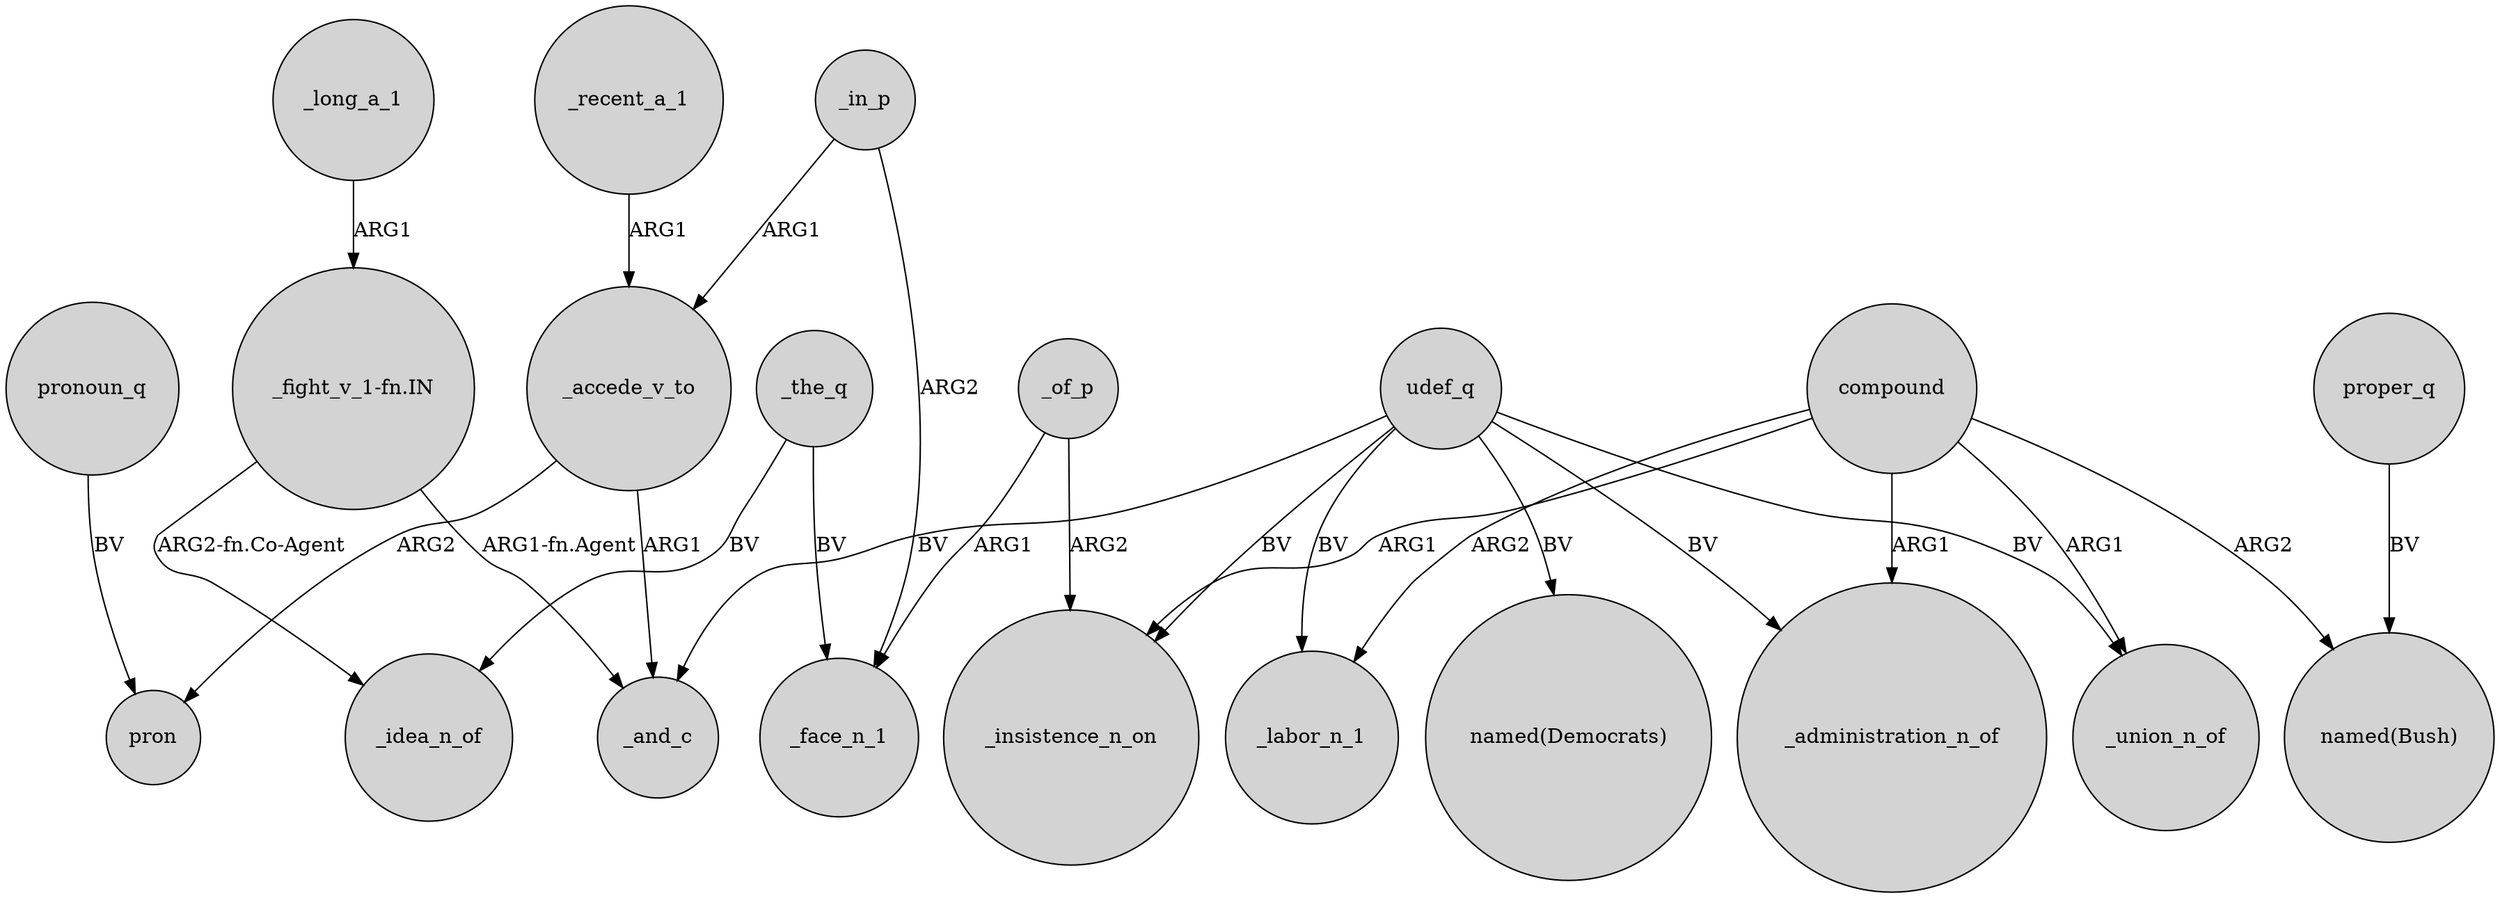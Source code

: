 digraph {
	node [shape=circle style=filled]
	udef_q -> _administration_n_of [label=BV]
	_accede_v_to -> _and_c [label=ARG1]
	udef_q -> _insistence_n_on [label=BV]
	"_fight_v_1-fn.IN" -> _and_c [label="ARG1-fn.Agent"]
	_of_p -> _insistence_n_on [label=ARG2]
	compound -> "named(Bush)" [label=ARG2]
	compound -> _insistence_n_on [label=ARG1]
	compound -> _administration_n_of [label=ARG1]
	udef_q -> _union_n_of [label=BV]
	_in_p -> _accede_v_to [label=ARG1]
	_the_q -> _face_n_1 [label=BV]
	compound -> _labor_n_1 [label=ARG2]
	udef_q -> "named(Democrats)" [label=BV]
	_in_p -> _face_n_1 [label=ARG2]
	udef_q -> _labor_n_1 [label=BV]
	pronoun_q -> pron [label=BV]
	_accede_v_to -> pron [label=ARG2]
	_recent_a_1 -> _accede_v_to [label=ARG1]
	_the_q -> _idea_n_of [label=BV]
	_long_a_1 -> "_fight_v_1-fn.IN" [label=ARG1]
	proper_q -> "named(Bush)" [label=BV]
	_of_p -> _face_n_1 [label=ARG1]
	"_fight_v_1-fn.IN" -> _idea_n_of [label="ARG2-fn.Co-Agent"]
	udef_q -> _and_c [label=BV]
	compound -> _union_n_of [label=ARG1]
}
